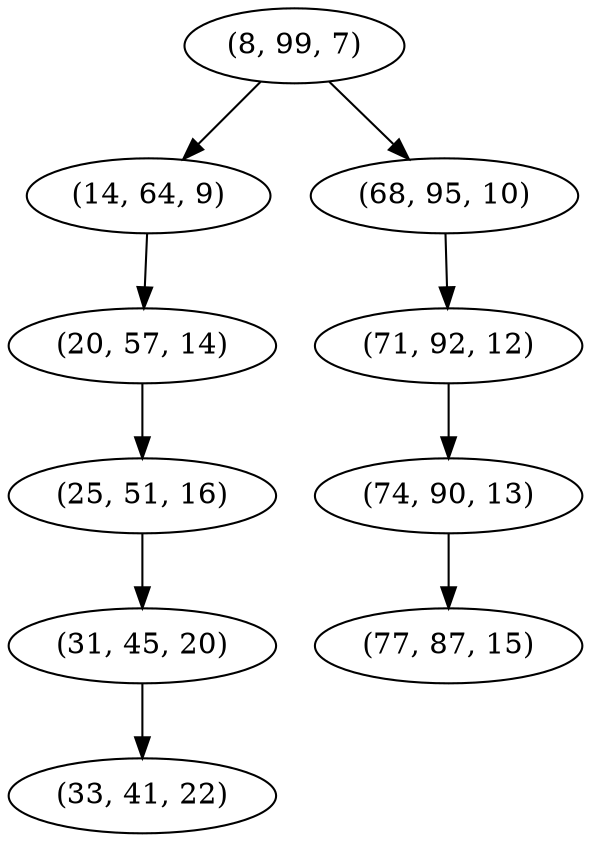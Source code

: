 digraph tree {
    "(8, 99, 7)";
    "(14, 64, 9)";
    "(20, 57, 14)";
    "(25, 51, 16)";
    "(31, 45, 20)";
    "(33, 41, 22)";
    "(68, 95, 10)";
    "(71, 92, 12)";
    "(74, 90, 13)";
    "(77, 87, 15)";
    "(8, 99, 7)" -> "(14, 64, 9)";
    "(8, 99, 7)" -> "(68, 95, 10)";
    "(14, 64, 9)" -> "(20, 57, 14)";
    "(20, 57, 14)" -> "(25, 51, 16)";
    "(25, 51, 16)" -> "(31, 45, 20)";
    "(31, 45, 20)" -> "(33, 41, 22)";
    "(68, 95, 10)" -> "(71, 92, 12)";
    "(71, 92, 12)" -> "(74, 90, 13)";
    "(74, 90, 13)" -> "(77, 87, 15)";
}
